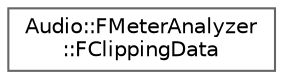digraph "Graphical Class Hierarchy"
{
 // INTERACTIVE_SVG=YES
 // LATEX_PDF_SIZE
  bgcolor="transparent";
  edge [fontname=Helvetica,fontsize=10,labelfontname=Helvetica,labelfontsize=10];
  node [fontname=Helvetica,fontsize=10,shape=box,height=0.2,width=0.4];
  rankdir="LR";
  Node0 [id="Node000000",label="Audio::FMeterAnalyzer\l::FClippingData",height=0.2,width=0.4,color="grey40", fillcolor="white", style="filled",URL="$d0/dd5/structAudio_1_1FMeterAnalyzer_1_1FClippingData.html",tooltip=" "];
}
